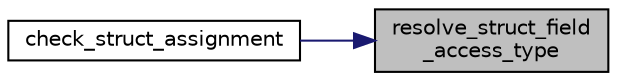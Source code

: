digraph "resolve_struct_field_access_type"
{
 // LATEX_PDF_SIZE
  edge [fontname="Helvetica",fontsize="10",labelfontname="Helvetica",labelfontsize="10"];
  node [fontname="Helvetica",fontsize="10",shape=record];
  rankdir="RL";
  Node1 [label="resolve_struct_field\l_access_type",height=0.2,width=0.4,color="black", fillcolor="grey75", style="filled", fontcolor="black",tooltip=" "];
  Node1 -> Node2 [dir="back",color="midnightblue",fontsize="10",style="solid",fontname="Helvetica"];
  Node2 [label="check_struct_assignment",height=0.2,width=0.4,color="black", fillcolor="white", style="filled",URL="$d6/d4c/assignment__validation_8c.html#afaa433496bef6af1b952c37f239afad2",tooltip=" "];
}
